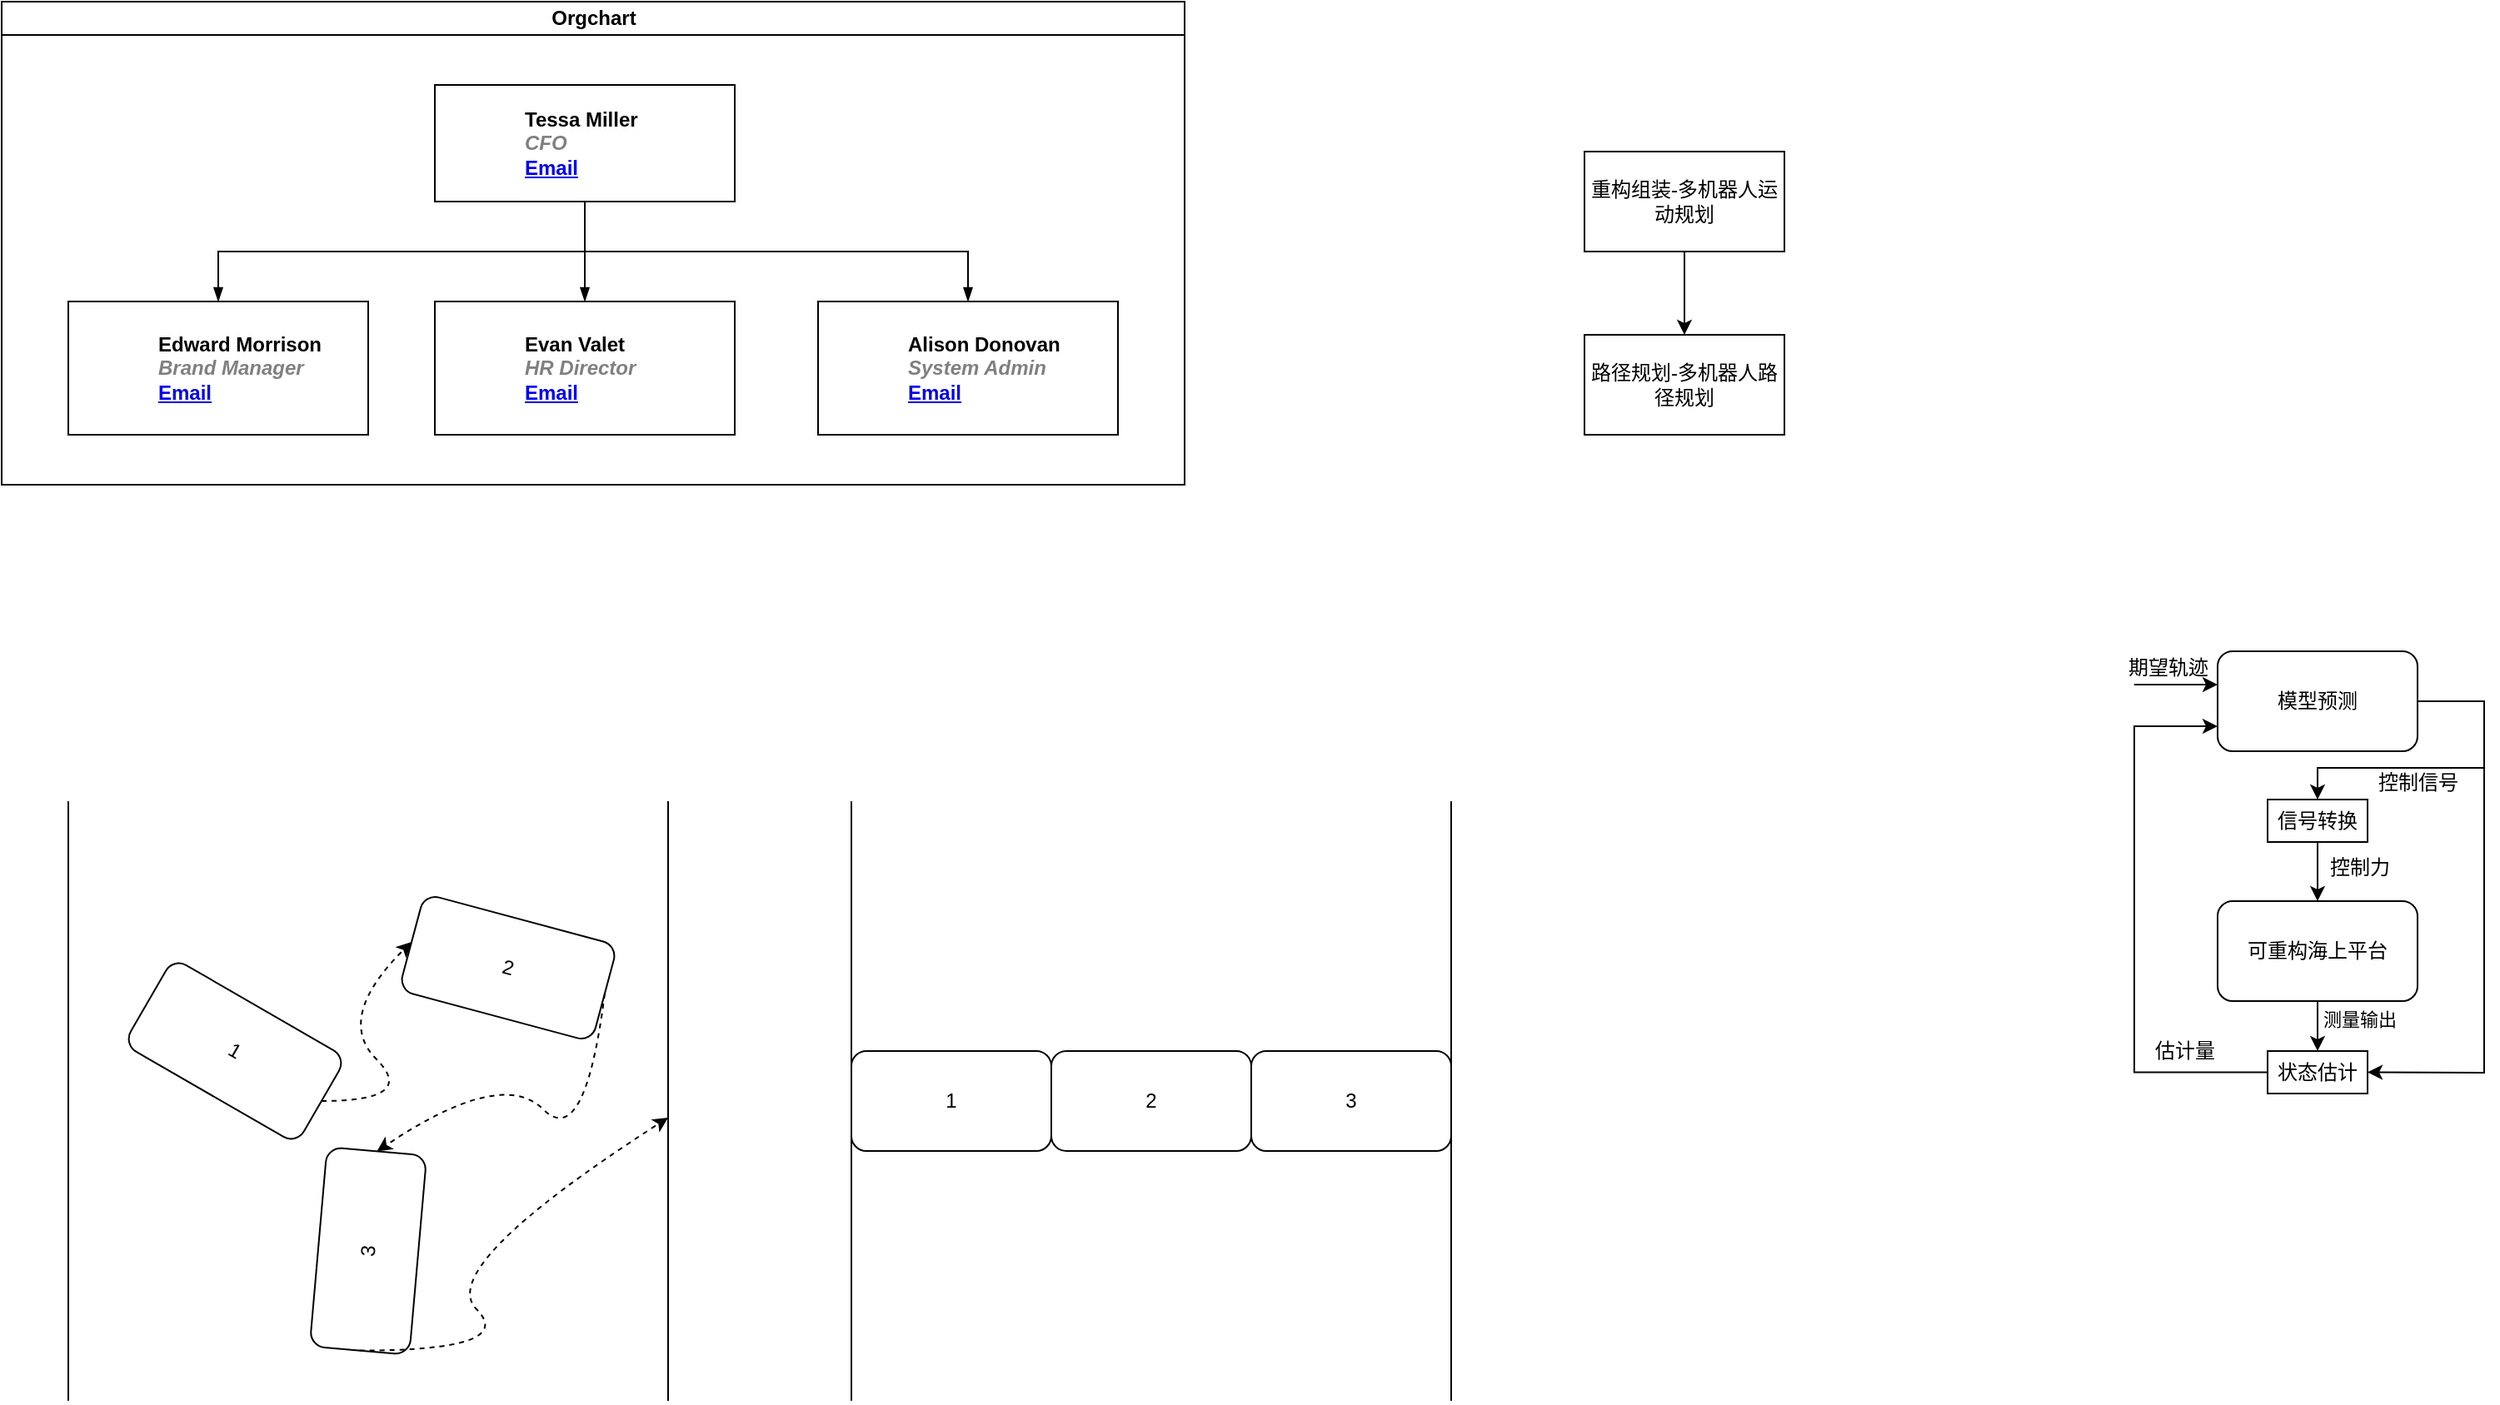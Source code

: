 <mxfile version="14.4.5" type="github">
  <diagram id="prtHgNgQTEPvFCAcTncT" name="Page-1">
    <mxGraphModel dx="307" dy="446" grid="1" gridSize="10" guides="1" tooltips="1" connect="1" arrows="1" fold="1" page="1" pageScale="1" pageWidth="827" pageHeight="1169" math="0" shadow="0">
      <root>
        <mxCell id="0" />
        <mxCell id="1" parent="0" />
        <mxCell id="dNxyNK7c78bLwvsdeMH5-11" value="Orgchart" style="swimlane;html=1;startSize=20;horizontal=1;containerType=tree;glass=0;" parent="1" vertex="1">
          <mxGeometry x="40" y="80" width="710" height="290" as="geometry" />
        </mxCell>
        <UserObject label="%name%&lt;br&gt;&lt;i style=&quot;color: gray&quot;&gt;%position%&lt;/i&gt;&lt;br&gt;&lt;a href=&quot;mailto:%email%&quot;&gt;Email&lt;/a&gt;" name="Tessa Miller" position="CFO" location="Office 1" email="me@example.com" placeholders="1" link="https://www.draw.io" id="dNxyNK7c78bLwvsdeMH5-12">
          <mxCell style="label;image=https://cdn3.iconfinder.com/data/icons/user-avatars-1/512/users-3-128.png;whiteSpace=wrap;html=1;rounded=0;glass=0;treeMoving=1;treeFolding=1;" parent="dNxyNK7c78bLwvsdeMH5-11" vertex="1">
            <mxGeometry x="260" y="50" width="180" height="70" as="geometry" />
          </mxCell>
        </UserObject>
        <mxCell id="dNxyNK7c78bLwvsdeMH5-13" value="" style="endArrow=blockThin;endFill=1;fontSize=11;edgeStyle=elbowEdgeStyle;elbow=vertical;rounded=0;" parent="dNxyNK7c78bLwvsdeMH5-11" source="dNxyNK7c78bLwvsdeMH5-12" target="dNxyNK7c78bLwvsdeMH5-14" edge="1">
          <mxGeometry relative="1" as="geometry" />
        </mxCell>
        <UserObject label="%name%&lt;br&gt;&lt;i style=&quot;color: gray&quot;&gt;%position%&lt;/i&gt;&lt;br&gt;&lt;a href=&quot;mailto:%email%&quot;&gt;Email&lt;/a&gt;" name="Edward Morrison" position="Brand Manager" location="Office 2" email="me@example.com" placeholders="1" link="https://www.draw.io" id="dNxyNK7c78bLwvsdeMH5-14">
          <mxCell style="label;image=https://cdn3.iconfinder.com/data/icons/user-avatars-1/512/users-10-3-128.png;whiteSpace=wrap;html=1;rounded=0;glass=0;treeFolding=1;treeMoving=1;" parent="dNxyNK7c78bLwvsdeMH5-11" vertex="1">
            <mxGeometry x="40" y="180" width="180" height="80" as="geometry" />
          </mxCell>
        </UserObject>
        <mxCell id="dNxyNK7c78bLwvsdeMH5-15" value="" style="endArrow=blockThin;endFill=1;fontSize=11;edgeStyle=elbowEdgeStyle;elbow=vertical;rounded=0;" parent="dNxyNK7c78bLwvsdeMH5-11" source="dNxyNK7c78bLwvsdeMH5-12" target="dNxyNK7c78bLwvsdeMH5-16" edge="1">
          <mxGeometry relative="1" as="geometry" />
        </mxCell>
        <UserObject label="%name%&lt;br&gt;&lt;i style=&quot;color: gray&quot;&gt;%position%&lt;/i&gt;&lt;br&gt;&lt;a href=&quot;mailto:%email%&quot;&gt;Email&lt;/a&gt;" name="Evan Valet" position="HR Director" location="Office 4" email="me@example.com" placeholders="1" link="https://www.draw.io" id="dNxyNK7c78bLwvsdeMH5-16">
          <mxCell style="label;image=https://cdn3.iconfinder.com/data/icons/user-avatars-1/512/users-9-2-128.png;whiteSpace=wrap;html=1;rounded=0;glass=0;treeFolding=1;treeMoving=1;" parent="dNxyNK7c78bLwvsdeMH5-11" vertex="1">
            <mxGeometry x="260" y="180" width="180" height="80" as="geometry" />
          </mxCell>
        </UserObject>
        <mxCell id="dNxyNK7c78bLwvsdeMH5-17" value="" style="endArrow=blockThin;endFill=1;fontSize=11;edgeStyle=elbowEdgeStyle;elbow=vertical;rounded=0;" parent="dNxyNK7c78bLwvsdeMH5-11" source="dNxyNK7c78bLwvsdeMH5-12" target="dNxyNK7c78bLwvsdeMH5-18" edge="1">
          <mxGeometry relative="1" as="geometry" />
        </mxCell>
        <UserObject label="%name%&lt;br&gt;&lt;i style=&quot;color: gray&quot;&gt;%position%&lt;/i&gt;&lt;br&gt;&lt;a href=&quot;mailto:%email%&quot;&gt;Email&lt;/a&gt;" name="Alison Donovan" position="System Admin" location="Office 3" email="me@example.com" placeholders="1" link="https://www.draw.io" id="dNxyNK7c78bLwvsdeMH5-18">
          <mxCell style="label;image=https://cdn3.iconfinder.com/data/icons/user-avatars-1/512/users-2-128.png;whiteSpace=wrap;html=1;rounded=0;glass=0;" parent="dNxyNK7c78bLwvsdeMH5-11" vertex="1">
            <mxGeometry x="490" y="180" width="180" height="80" as="geometry" />
          </mxCell>
        </UserObject>
        <mxCell id="sG3O2WjBqksO7i2uvCF_-1" value="1" style="rounded=1;whiteSpace=wrap;html=1;rotation=30;" parent="1" vertex="1">
          <mxGeometry x="120" y="680" width="120" height="60" as="geometry" />
        </mxCell>
        <mxCell id="sG3O2WjBqksO7i2uvCF_-3" value="2" style="rounded=1;whiteSpace=wrap;html=1;rotation=15;" parent="1" vertex="1">
          <mxGeometry x="284" y="630" width="120" height="60" as="geometry" />
        </mxCell>
        <mxCell id="sG3O2WjBqksO7i2uvCF_-4" value="3" style="rounded=1;whiteSpace=wrap;html=1;rotation=-85;" parent="1" vertex="1">
          <mxGeometry x="200" y="800" width="120" height="60" as="geometry" />
        </mxCell>
        <mxCell id="sG3O2WjBqksO7i2uvCF_-5" value="" style="endArrow=none;html=1;" parent="1" edge="1">
          <mxGeometry width="50" height="50" relative="1" as="geometry">
            <mxPoint x="80" y="920" as="sourcePoint" />
            <mxPoint x="80" y="560" as="targetPoint" />
          </mxGeometry>
        </mxCell>
        <mxCell id="sG3O2WjBqksO7i2uvCF_-6" value="" style="endArrow=none;html=1;" parent="1" edge="1">
          <mxGeometry width="50" height="50" relative="1" as="geometry">
            <mxPoint x="440" y="920" as="sourcePoint" />
            <mxPoint x="440" y="560" as="targetPoint" />
          </mxGeometry>
        </mxCell>
        <mxCell id="sG3O2WjBqksO7i2uvCF_-8" value="1" style="rounded=1;whiteSpace=wrap;html=1;" parent="1" vertex="1">
          <mxGeometry x="550" y="710" width="120" height="60" as="geometry" />
        </mxCell>
        <mxCell id="sG3O2WjBqksO7i2uvCF_-9" value="2" style="rounded=1;whiteSpace=wrap;html=1;" parent="1" vertex="1">
          <mxGeometry x="670" y="710" width="120" height="60" as="geometry" />
        </mxCell>
        <mxCell id="sG3O2WjBqksO7i2uvCF_-10" value="3" style="rounded=1;whiteSpace=wrap;html=1;" parent="1" vertex="1">
          <mxGeometry x="790" y="710" width="120" height="60" as="geometry" />
        </mxCell>
        <mxCell id="sG3O2WjBqksO7i2uvCF_-11" value="" style="endArrow=none;html=1;" parent="1" edge="1">
          <mxGeometry width="50" height="50" relative="1" as="geometry">
            <mxPoint x="550" y="920" as="sourcePoint" />
            <mxPoint x="550" y="560" as="targetPoint" />
          </mxGeometry>
        </mxCell>
        <mxCell id="sG3O2WjBqksO7i2uvCF_-12" value="" style="endArrow=none;html=1;" parent="1" edge="1">
          <mxGeometry width="50" height="50" relative="1" as="geometry">
            <mxPoint x="910" y="920" as="sourcePoint" />
            <mxPoint x="910" y="560" as="targetPoint" />
          </mxGeometry>
        </mxCell>
        <mxCell id="sG3O2WjBqksO7i2uvCF_-13" value="" style="curved=1;endArrow=classic;html=1;entryX=0;entryY=0.5;entryDx=0;entryDy=0;exitX=1;exitY=0.5;exitDx=0;exitDy=0;dashed=1;" parent="1" source="sG3O2WjBqksO7i2uvCF_-1" target="sG3O2WjBqksO7i2uvCF_-3" edge="1">
          <mxGeometry width="50" height="50" relative="1" as="geometry">
            <mxPoint x="240" y="740" as="sourcePoint" />
            <mxPoint x="290" y="690" as="targetPoint" />
            <Array as="points">
              <mxPoint x="290" y="740" />
              <mxPoint x="240" y="690" />
            </Array>
          </mxGeometry>
        </mxCell>
        <mxCell id="sG3O2WjBqksO7i2uvCF_-14" value="" style="curved=1;endArrow=classic;html=1;dashed=1;exitX=1;exitY=0.5;exitDx=0;exitDy=0;entryX=1;entryY=0.5;entryDx=0;entryDy=0;" parent="1" source="sG3O2WjBqksO7i2uvCF_-3" target="sG3O2WjBqksO7i2uvCF_-4" edge="1">
          <mxGeometry width="50" height="50" relative="1" as="geometry">
            <mxPoint x="340" y="770" as="sourcePoint" />
            <mxPoint x="390" y="720" as="targetPoint" />
            <Array as="points">
              <mxPoint x="390" y="770" />
              <mxPoint x="340" y="720" />
            </Array>
          </mxGeometry>
        </mxCell>
        <mxCell id="sG3O2WjBqksO7i2uvCF_-17" value="" style="curved=1;endArrow=classic;html=1;dashed=1;exitX=0;exitY=0.5;exitDx=0;exitDy=0;" parent="1" source="sG3O2WjBqksO7i2uvCF_-4" edge="1">
          <mxGeometry width="50" height="50" relative="1" as="geometry">
            <mxPoint x="300" y="890" as="sourcePoint" />
            <mxPoint x="440" y="750" as="targetPoint" />
            <Array as="points">
              <mxPoint x="350" y="890" />
              <mxPoint x="300" y="840" />
            </Array>
          </mxGeometry>
        </mxCell>
        <mxCell id="i-2yB-q4deBWTwHz-fkO-3" value="路径规划-多机器人路径规划" style="rounded=0;whiteSpace=wrap;html=1;" parent="1" vertex="1">
          <mxGeometry x="990" y="280" width="120" height="60" as="geometry" />
        </mxCell>
        <mxCell id="i-2yB-q4deBWTwHz-fkO-4" value="重构组装-多机器人运动规划" style="rounded=0;whiteSpace=wrap;html=1;" parent="1" vertex="1">
          <mxGeometry x="990" y="170" width="120" height="60" as="geometry" />
        </mxCell>
        <mxCell id="i-2yB-q4deBWTwHz-fkO-5" value="" style="endArrow=classic;html=1;exitX=0.5;exitY=1;exitDx=0;exitDy=0;entryX=0.5;entryY=0;entryDx=0;entryDy=0;" parent="1" source="i-2yB-q4deBWTwHz-fkO-4" target="i-2yB-q4deBWTwHz-fkO-3" edge="1">
          <mxGeometry width="50" height="50" relative="1" as="geometry">
            <mxPoint x="1020" y="360" as="sourcePoint" />
            <mxPoint x="1070" y="310" as="targetPoint" />
          </mxGeometry>
        </mxCell>
        <mxCell id="R-p-HZD9Jhe1TzLBUQ3K-1" value="模型预测" style="rounded=1;whiteSpace=wrap;html=1;" vertex="1" parent="1">
          <mxGeometry x="1370" y="470" width="120" height="60" as="geometry" />
        </mxCell>
        <mxCell id="R-p-HZD9Jhe1TzLBUQ3K-2" value="可重构海上平台" style="rounded=1;whiteSpace=wrap;html=1;" vertex="1" parent="1">
          <mxGeometry x="1370" y="620" width="120" height="60" as="geometry" />
        </mxCell>
        <mxCell id="R-p-HZD9Jhe1TzLBUQ3K-3" value="信号转换" style="rounded=0;whiteSpace=wrap;html=1;" vertex="1" parent="1">
          <mxGeometry x="1400" y="559" width="60" height="25.5" as="geometry" />
        </mxCell>
        <mxCell id="R-p-HZD9Jhe1TzLBUQ3K-7" style="edgeStyle=orthogonalEdgeStyle;rounded=0;orthogonalLoop=1;jettySize=auto;html=1;exitX=0;exitY=0.5;exitDx=0;exitDy=0;entryX=0;entryY=0.75;entryDx=0;entryDy=0;" edge="1" parent="1" source="R-p-HZD9Jhe1TzLBUQ3K-4" target="R-p-HZD9Jhe1TzLBUQ3K-1">
          <mxGeometry relative="1" as="geometry">
            <Array as="points">
              <mxPoint x="1320" y="723" />
              <mxPoint x="1320" y="515" />
            </Array>
          </mxGeometry>
        </mxCell>
        <mxCell id="R-p-HZD9Jhe1TzLBUQ3K-4" value="状态估计" style="rounded=0;whiteSpace=wrap;html=1;" vertex="1" parent="1">
          <mxGeometry x="1400" y="710" width="60" height="25.5" as="geometry" />
        </mxCell>
        <mxCell id="R-p-HZD9Jhe1TzLBUQ3K-5" value="" style="endArrow=classic;html=1;" edge="1" parent="1">
          <mxGeometry width="50" height="50" relative="1" as="geometry">
            <mxPoint x="1320" y="490" as="sourcePoint" />
            <mxPoint x="1370" y="490" as="targetPoint" />
          </mxGeometry>
        </mxCell>
        <mxCell id="R-p-HZD9Jhe1TzLBUQ3K-14" value="" style="endArrow=classic;html=1;entryX=1;entryY=0.5;entryDx=0;entryDy=0;exitX=1;exitY=0.5;exitDx=0;exitDy=0;rounded=0;" edge="1" parent="1" source="R-p-HZD9Jhe1TzLBUQ3K-1" target="R-p-HZD9Jhe1TzLBUQ3K-4">
          <mxGeometry width="50" height="50" relative="1" as="geometry">
            <mxPoint x="1540" y="723" as="sourcePoint" />
            <mxPoint x="1530" y="720" as="targetPoint" />
            <Array as="points">
              <mxPoint x="1530" y="500" />
              <mxPoint x="1530" y="723" />
            </Array>
          </mxGeometry>
        </mxCell>
        <mxCell id="R-p-HZD9Jhe1TzLBUQ3K-15" value="" style="endArrow=classic;html=1;entryX=0.5;entryY=0;entryDx=0;entryDy=0;rounded=0;" edge="1" parent="1" target="R-p-HZD9Jhe1TzLBUQ3K-3">
          <mxGeometry width="50" height="50" relative="1" as="geometry">
            <mxPoint x="1530" y="540" as="sourcePoint" />
            <mxPoint x="1510" y="560" as="targetPoint" />
            <Array as="points">
              <mxPoint x="1430" y="540" />
            </Array>
          </mxGeometry>
        </mxCell>
        <mxCell id="R-p-HZD9Jhe1TzLBUQ3K-16" value="" style="endArrow=classic;html=1;exitX=0.5;exitY=1;exitDx=0;exitDy=0;entryX=0.5;entryY=0;entryDx=0;entryDy=0;" edge="1" parent="1" source="R-p-HZD9Jhe1TzLBUQ3K-3" target="R-p-HZD9Jhe1TzLBUQ3K-2">
          <mxGeometry width="50" height="50" relative="1" as="geometry">
            <mxPoint x="1430" y="660" as="sourcePoint" />
            <mxPoint x="1480" y="610" as="targetPoint" />
          </mxGeometry>
        </mxCell>
        <mxCell id="R-p-HZD9Jhe1TzLBUQ3K-17" value="" style="endArrow=classic;html=1;exitX=0.5;exitY=1;exitDx=0;exitDy=0;entryX=0.5;entryY=0;entryDx=0;entryDy=0;" edge="1" parent="1" source="R-p-HZD9Jhe1TzLBUQ3K-2" target="R-p-HZD9Jhe1TzLBUQ3K-4">
          <mxGeometry width="50" height="50" relative="1" as="geometry">
            <mxPoint x="1430" y="660" as="sourcePoint" />
            <mxPoint x="1480" y="610" as="targetPoint" />
          </mxGeometry>
        </mxCell>
        <mxCell id="R-p-HZD9Jhe1TzLBUQ3K-21" value="测量输出" style="edgeLabel;html=1;align=center;verticalAlign=middle;resizable=0;points=[];" vertex="1" connectable="0" parent="R-p-HZD9Jhe1TzLBUQ3K-17">
          <mxGeometry x="-0.296" y="1" relative="1" as="geometry">
            <mxPoint x="24" as="offset" />
          </mxGeometry>
        </mxCell>
        <mxCell id="R-p-HZD9Jhe1TzLBUQ3K-18" value="期望轨迹" style="text;html=1;align=center;verticalAlign=middle;resizable=0;points=[];autosize=1;" vertex="1" parent="1">
          <mxGeometry x="1310" y="470" width="60" height="20" as="geometry" />
        </mxCell>
        <mxCell id="R-p-HZD9Jhe1TzLBUQ3K-19" value="控制信号" style="text;html=1;align=center;verticalAlign=middle;resizable=0;points=[];autosize=1;" vertex="1" parent="1">
          <mxGeometry x="1460" y="539" width="60" height="20" as="geometry" />
        </mxCell>
        <mxCell id="R-p-HZD9Jhe1TzLBUQ3K-20" value="控制力" style="text;html=1;align=center;verticalAlign=middle;resizable=0;points=[];autosize=1;" vertex="1" parent="1">
          <mxGeometry x="1430" y="590" width="50" height="20" as="geometry" />
        </mxCell>
        <mxCell id="R-p-HZD9Jhe1TzLBUQ3K-22" value="估计量" style="text;html=1;align=center;verticalAlign=middle;resizable=0;points=[];autosize=1;" vertex="1" parent="1">
          <mxGeometry x="1325" y="700" width="50" height="20" as="geometry" />
        </mxCell>
      </root>
    </mxGraphModel>
  </diagram>
</mxfile>
